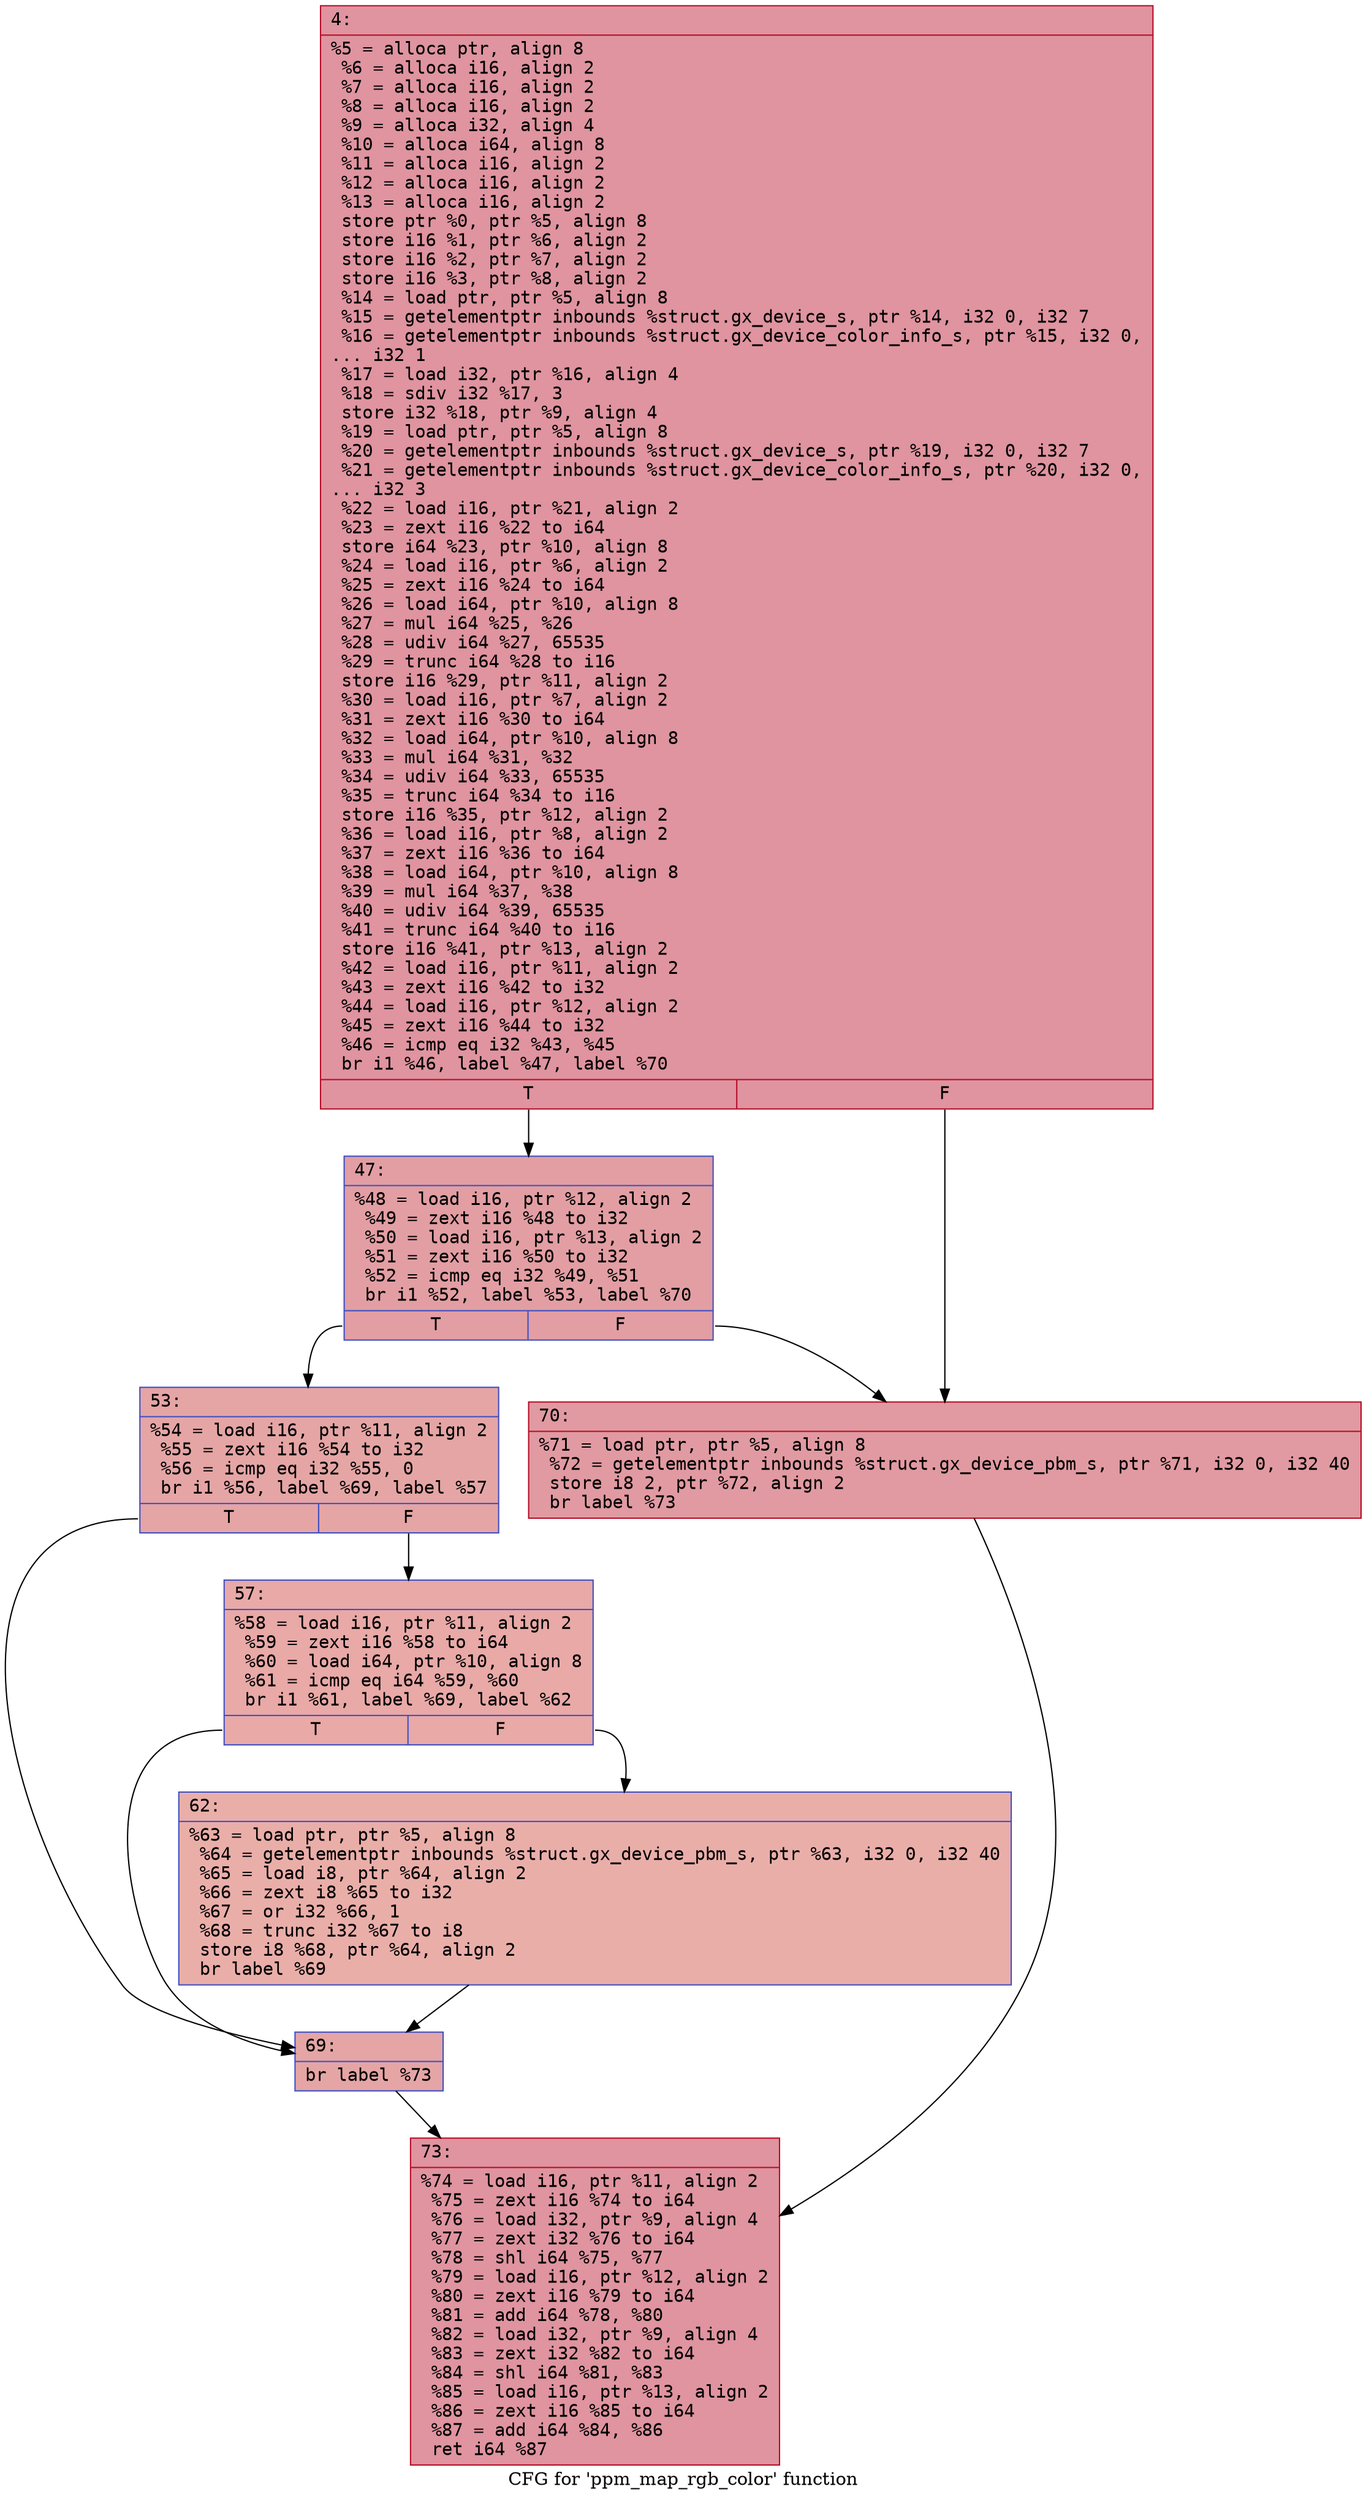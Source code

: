 digraph "CFG for 'ppm_map_rgb_color' function" {
	label="CFG for 'ppm_map_rgb_color' function";

	Node0x6000034cfed0 [shape=record,color="#b70d28ff", style=filled, fillcolor="#b70d2870" fontname="Courier",label="{4:\l|  %5 = alloca ptr, align 8\l  %6 = alloca i16, align 2\l  %7 = alloca i16, align 2\l  %8 = alloca i16, align 2\l  %9 = alloca i32, align 4\l  %10 = alloca i64, align 8\l  %11 = alloca i16, align 2\l  %12 = alloca i16, align 2\l  %13 = alloca i16, align 2\l  store ptr %0, ptr %5, align 8\l  store i16 %1, ptr %6, align 2\l  store i16 %2, ptr %7, align 2\l  store i16 %3, ptr %8, align 2\l  %14 = load ptr, ptr %5, align 8\l  %15 = getelementptr inbounds %struct.gx_device_s, ptr %14, i32 0, i32 7\l  %16 = getelementptr inbounds %struct.gx_device_color_info_s, ptr %15, i32 0,\l... i32 1\l  %17 = load i32, ptr %16, align 4\l  %18 = sdiv i32 %17, 3\l  store i32 %18, ptr %9, align 4\l  %19 = load ptr, ptr %5, align 8\l  %20 = getelementptr inbounds %struct.gx_device_s, ptr %19, i32 0, i32 7\l  %21 = getelementptr inbounds %struct.gx_device_color_info_s, ptr %20, i32 0,\l... i32 3\l  %22 = load i16, ptr %21, align 2\l  %23 = zext i16 %22 to i64\l  store i64 %23, ptr %10, align 8\l  %24 = load i16, ptr %6, align 2\l  %25 = zext i16 %24 to i64\l  %26 = load i64, ptr %10, align 8\l  %27 = mul i64 %25, %26\l  %28 = udiv i64 %27, 65535\l  %29 = trunc i64 %28 to i16\l  store i16 %29, ptr %11, align 2\l  %30 = load i16, ptr %7, align 2\l  %31 = zext i16 %30 to i64\l  %32 = load i64, ptr %10, align 8\l  %33 = mul i64 %31, %32\l  %34 = udiv i64 %33, 65535\l  %35 = trunc i64 %34 to i16\l  store i16 %35, ptr %12, align 2\l  %36 = load i16, ptr %8, align 2\l  %37 = zext i16 %36 to i64\l  %38 = load i64, ptr %10, align 8\l  %39 = mul i64 %37, %38\l  %40 = udiv i64 %39, 65535\l  %41 = trunc i64 %40 to i16\l  store i16 %41, ptr %13, align 2\l  %42 = load i16, ptr %11, align 2\l  %43 = zext i16 %42 to i32\l  %44 = load i16, ptr %12, align 2\l  %45 = zext i16 %44 to i32\l  %46 = icmp eq i32 %43, %45\l  br i1 %46, label %47, label %70\l|{<s0>T|<s1>F}}"];
	Node0x6000034cfed0:s0 -> Node0x6000034cff20[tooltip="4 -> 47\nProbability 50.00%" ];
	Node0x6000034cfed0:s1 -> Node0x6000034c80f0[tooltip="4 -> 70\nProbability 50.00%" ];
	Node0x6000034cff20 [shape=record,color="#3d50c3ff", style=filled, fillcolor="#be242e70" fontname="Courier",label="{47:\l|  %48 = load i16, ptr %12, align 2\l  %49 = zext i16 %48 to i32\l  %50 = load i16, ptr %13, align 2\l  %51 = zext i16 %50 to i32\l  %52 = icmp eq i32 %49, %51\l  br i1 %52, label %53, label %70\l|{<s0>T|<s1>F}}"];
	Node0x6000034cff20:s0 -> Node0x6000034cff70[tooltip="47 -> 53\nProbability 50.00%" ];
	Node0x6000034cff20:s1 -> Node0x6000034c80f0[tooltip="47 -> 70\nProbability 50.00%" ];
	Node0x6000034cff70 [shape=record,color="#3d50c3ff", style=filled, fillcolor="#c5333470" fontname="Courier",label="{53:\l|  %54 = load i16, ptr %11, align 2\l  %55 = zext i16 %54 to i32\l  %56 = icmp eq i32 %55, 0\l  br i1 %56, label %69, label %57\l|{<s0>T|<s1>F}}"];
	Node0x6000034cff70:s0 -> Node0x6000034c80a0[tooltip="53 -> 69\nProbability 37.50%" ];
	Node0x6000034cff70:s1 -> Node0x6000034c8000[tooltip="53 -> 57\nProbability 62.50%" ];
	Node0x6000034c8000 [shape=record,color="#3d50c3ff", style=filled, fillcolor="#ca3b3770" fontname="Courier",label="{57:\l|  %58 = load i16, ptr %11, align 2\l  %59 = zext i16 %58 to i64\l  %60 = load i64, ptr %10, align 8\l  %61 = icmp eq i64 %59, %60\l  br i1 %61, label %69, label %62\l|{<s0>T|<s1>F}}"];
	Node0x6000034c8000:s0 -> Node0x6000034c80a0[tooltip="57 -> 69\nProbability 50.00%" ];
	Node0x6000034c8000:s1 -> Node0x6000034c8050[tooltip="57 -> 62\nProbability 50.00%" ];
	Node0x6000034c8050 [shape=record,color="#3d50c3ff", style=filled, fillcolor="#d0473d70" fontname="Courier",label="{62:\l|  %63 = load ptr, ptr %5, align 8\l  %64 = getelementptr inbounds %struct.gx_device_pbm_s, ptr %63, i32 0, i32 40\l  %65 = load i8, ptr %64, align 2\l  %66 = zext i8 %65 to i32\l  %67 = or i32 %66, 1\l  %68 = trunc i32 %67 to i8\l  store i8 %68, ptr %64, align 2\l  br label %69\l}"];
	Node0x6000034c8050 -> Node0x6000034c80a0[tooltip="62 -> 69\nProbability 100.00%" ];
	Node0x6000034c80a0 [shape=record,color="#3d50c3ff", style=filled, fillcolor="#c5333470" fontname="Courier",label="{69:\l|  br label %73\l}"];
	Node0x6000034c80a0 -> Node0x6000034c8140[tooltip="69 -> 73\nProbability 100.00%" ];
	Node0x6000034c80f0 [shape=record,color="#b70d28ff", style=filled, fillcolor="#bb1b2c70" fontname="Courier",label="{70:\l|  %71 = load ptr, ptr %5, align 8\l  %72 = getelementptr inbounds %struct.gx_device_pbm_s, ptr %71, i32 0, i32 40\l  store i8 2, ptr %72, align 2\l  br label %73\l}"];
	Node0x6000034c80f0 -> Node0x6000034c8140[tooltip="70 -> 73\nProbability 100.00%" ];
	Node0x6000034c8140 [shape=record,color="#b70d28ff", style=filled, fillcolor="#b70d2870" fontname="Courier",label="{73:\l|  %74 = load i16, ptr %11, align 2\l  %75 = zext i16 %74 to i64\l  %76 = load i32, ptr %9, align 4\l  %77 = zext i32 %76 to i64\l  %78 = shl i64 %75, %77\l  %79 = load i16, ptr %12, align 2\l  %80 = zext i16 %79 to i64\l  %81 = add i64 %78, %80\l  %82 = load i32, ptr %9, align 4\l  %83 = zext i32 %82 to i64\l  %84 = shl i64 %81, %83\l  %85 = load i16, ptr %13, align 2\l  %86 = zext i16 %85 to i64\l  %87 = add i64 %84, %86\l  ret i64 %87\l}"];
}
